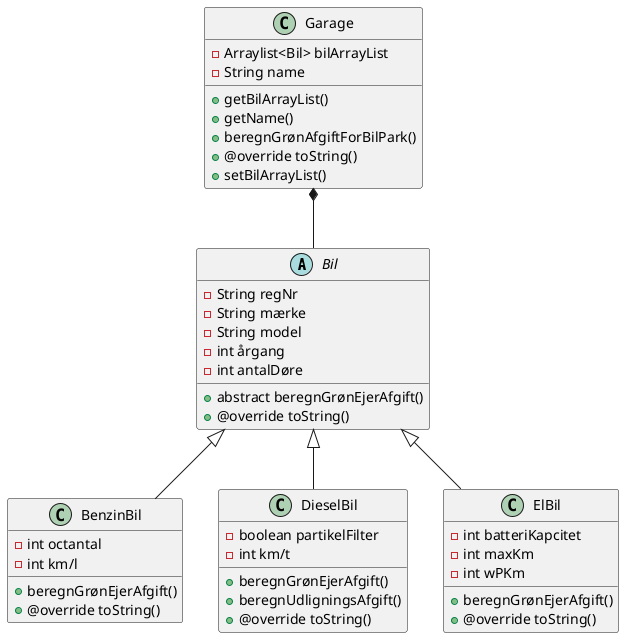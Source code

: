 @startuml
'https://plantuml.com/class-diagram

abstract class Bil
class BenzinBil
class DieselBil
class ElBil
class Garage

Garage : - Arraylist<Bil> bilArrayList
Garage : - String name
Garage : + getBilArrayList()
Garage : + getName()
Garage : + beregnGrønAfgiftForBilPark()
Garage : + @override toString()
Garage : + setBilArrayList()

Bil : - String regNr
Bil : - String mærke
Bil : - String model
Bil : - int årgang
Bil : - int antalDøre
Bil : + abstract beregnGrønEjerAfgift()
Bil : + @override toString()

BenzinBil : - int octantal
BenzinBil : - int km/l
BenzinBil : + beregnGrønEjerAfgift()
BenzinBil : + @override toString()

DieselBil : - boolean partikelFilter
DieselBil : - int km/t
DieselBil : + beregnGrønEjerAfgift()
DieselBil : + beregnUdligningsAfgift()
DieselBil : + @override toString()

ElBil : - int batteriKapcitet
ElBil : - int maxKm
ElBil : - int wPKm
ElBil : + beregnGrønEjerAfgift()
ElBil : + @override toString()

Bil <|-- BenzinBil
Bil <|-- DieselBil
Bil <|-- ElBil
Garage *-- Bil
@enduml